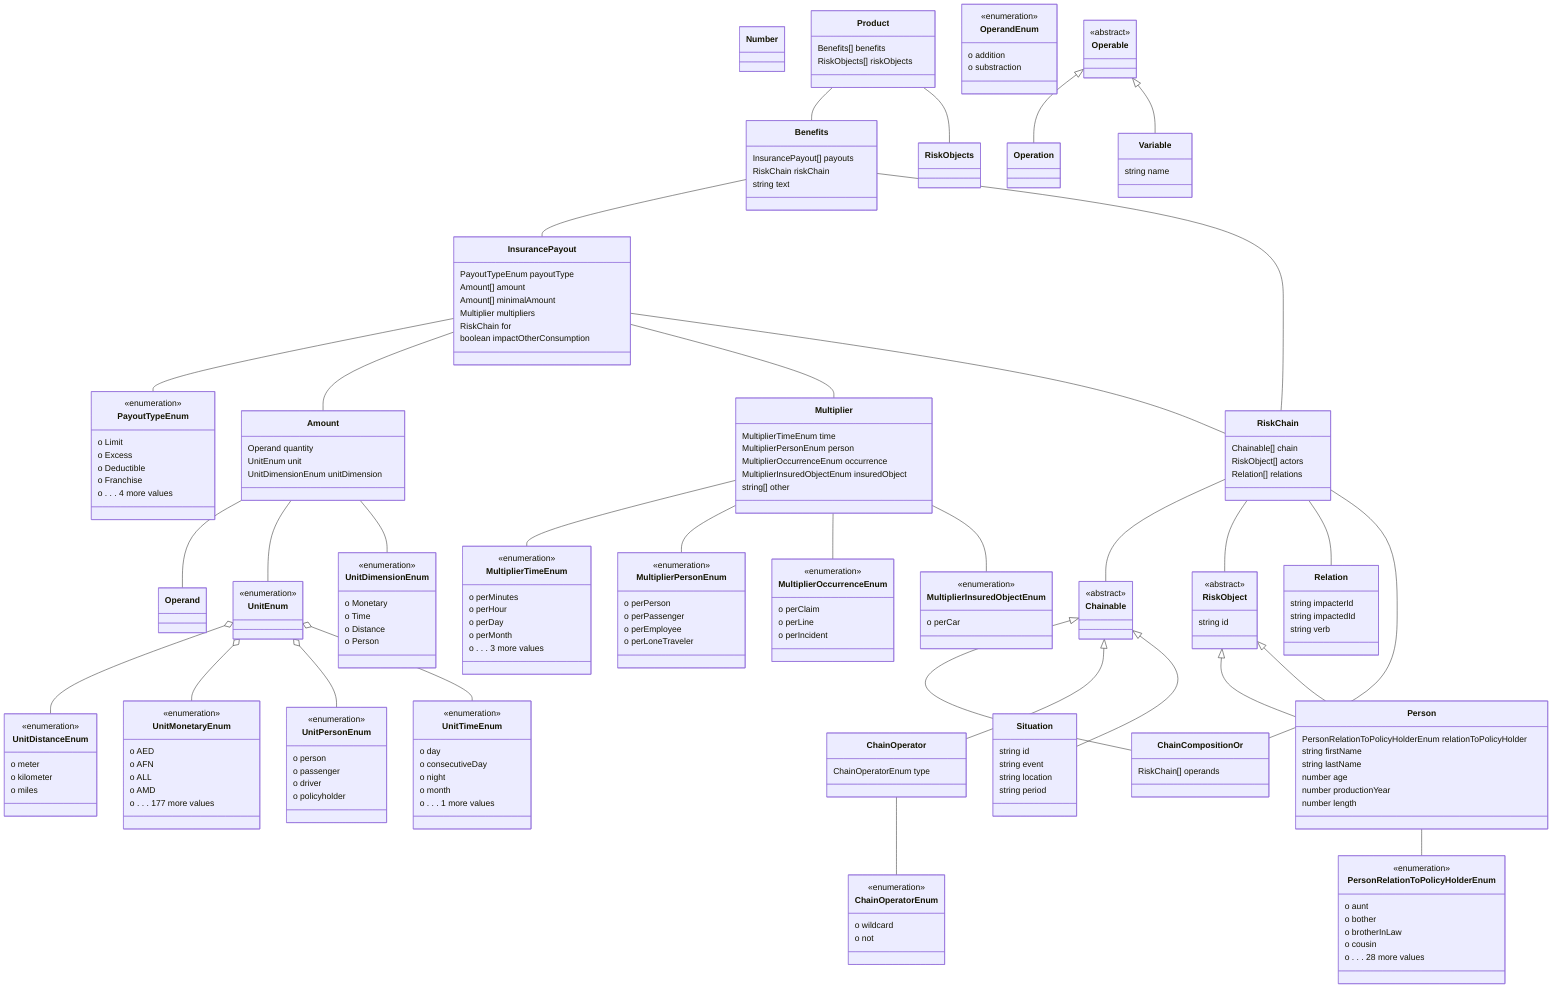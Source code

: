classDiagram
Amount -- Operand
Amount -- UnitEnum
Amount -- UnitDimensionEnum


class Amount {

  Operand quantity
  UnitEnum unit
  UnitDimensionEnum unitDimension

}

Benefits -- InsurancePayout
Benefits -- RiskChain


class Benefits {

  InsurancePayout[] payouts
  RiskChain riskChain
  string text

}

ChainCompositionOr -- RiskChain


Chainable <|-- ChainCompositionOr
class ChainCompositionOr {

  RiskChain[] operands

}

ChainOperator -- ChainOperatorEnum


Chainable <|-- ChainOperator
class ChainOperator {

  ChainOperatorEnum type

}

class ChainOperatorEnum {
<<enumeration>>
  o wildcard
  o not
}



class Chainable {
<<abstract>>


}

InsurancePayout -- PayoutTypeEnum
InsurancePayout -- Amount
InsurancePayout -- Multiplier
InsurancePayout -- RiskChain


class InsurancePayout {

  PayoutTypeEnum payoutType
  Amount[] amount
  Amount[] minimalAmount
  Multiplier multipliers
  RiskChain for
  boolean impactOtherConsumption

}

Multiplier -- MultiplierTimeEnum
Multiplier -- MultiplierPersonEnum
Multiplier -- MultiplierOccurrenceEnum
Multiplier -- MultiplierInsuredObjectEnum


class Multiplier {

  MultiplierTimeEnum time
  MultiplierPersonEnum person
  MultiplierOccurrenceEnum occurrence
  MultiplierInsuredObjectEnum insuredObject
  string[] other

}

class MultiplierInsuredObjectEnum {
<<enumeration>>
  o perCar
}

class MultiplierOccurrenceEnum {
<<enumeration>>
  o perClaim
  o perLine
  o perIncident
}

class MultiplierPersonEnum {
<<enumeration>>
  o perPerson
  o perPassenger
  o perEmployee
  o perLoneTraveler
}

class MultiplierTimeEnum {
<<enumeration>>
  o perMinutes
  o perHour
  o perDay
  o perMonth
  o . . . 3 more values
}



class Number {


}



class Operable {
<<abstract>>


}

class OperandEnum {
<<enumeration>>
  o addition
  o substraction
}



Operable <|-- Operation
class Operation {


}

class PayoutTypeEnum {
<<enumeration>>
  o Limit
  o Excess
  o Deductible
  o Franchise
  o . . . 4 more values
}

Product -- Benefits
Product -- RiskObjects


class Product {

  Benefits[] benefits
  RiskObjects[] riskObjects

}



class Relation {

  string impacterId
  string impactedId
  string verb

}

RiskChain -- Chainable
RiskChain -- RiskObject
RiskChain -- Relation


class RiskChain {

  Chainable[] chain
  RiskObject[] actors
  Relation[] relations

}



class RiskObject {
<<abstract>>

  string id

}



Chainable <|-- Situation
class Situation {

  string id
  string event
  string location
  string period

}

class UnitDimensionEnum {
<<enumeration>>
  o Monetary
  o Time
  o Distance
  o Person
}

UnitEnum o-- UnitDistanceEnum
  class UnitDistanceEnum {
<<enumeration>>
  o meter
  o kilometer
  o miles
}

class UnitEnum {
<<enumeration>>
}

UnitEnum o-- UnitMonetaryEnum
  class UnitMonetaryEnum {
<<enumeration>>
  o AED
  o AFN
  o ALL
  o AMD
  o . . . 177 more values
}

UnitEnum o-- UnitPersonEnum
  class UnitPersonEnum {
<<enumeration>>
  o person
  o passenger
  o driver
  o policyholder
}

UnitEnum o-- UnitTimeEnum
  class UnitTimeEnum {
<<enumeration>>
  o day
  o consecutiveDay
  o night
  o month
  o . . . 1 more values
}



Operable <|-- Variable
class Variable {

  string name

}

Person -- PersonRelationToPolicyHolderEnum


RiskObject <|-- Person
class Person {

  PersonRelationToPolicyHolderEnum relationToPolicyHolder
  string firstName
  string lastName
  number age

}

class PersonRelationToPolicyHolderEnum {
<<enumeration>>
  o aunt
  o bother
  o brotherInLaw
  o cousin
  o . . . 28 more values
}



RiskObject <|-- Person
class Person {

  number productionYear
  number length

}

undefined
undefined
undefined